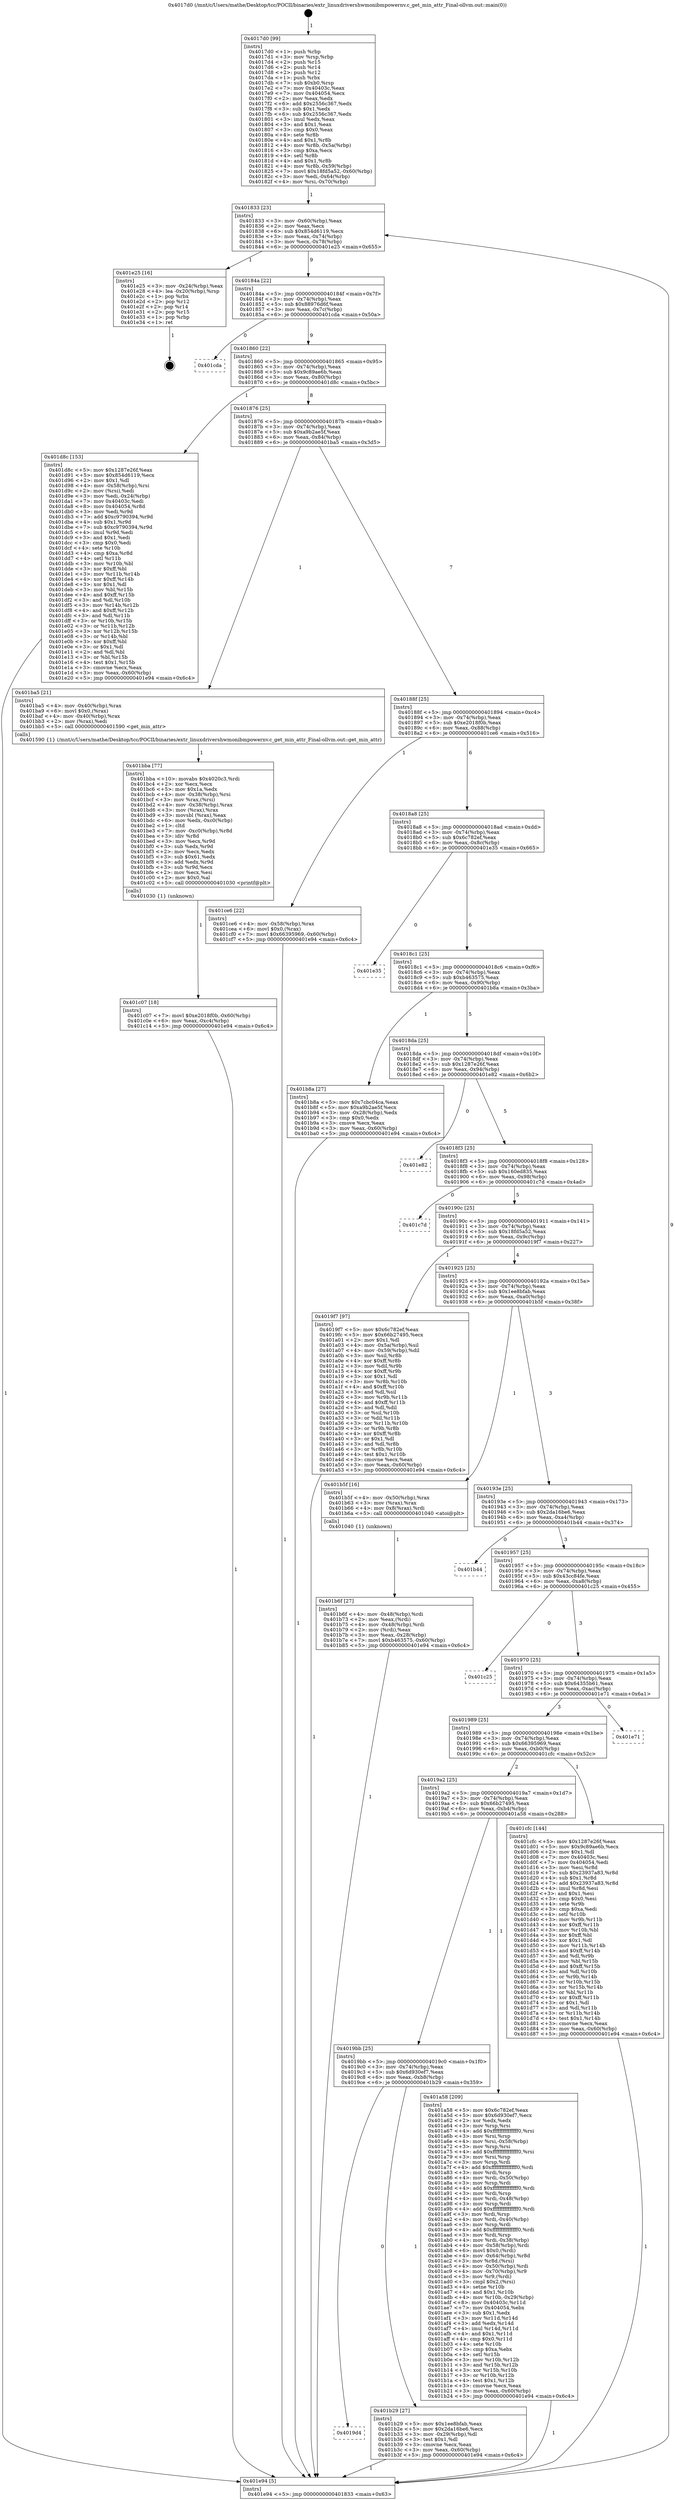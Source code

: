 digraph "0x4017d0" {
  label = "0x4017d0 (/mnt/c/Users/mathe/Desktop/tcc/POCII/binaries/extr_linuxdrivershwmonibmpowernv.c_get_min_attr_Final-ollvm.out::main(0))"
  labelloc = "t"
  node[shape=record]

  Entry [label="",width=0.3,height=0.3,shape=circle,fillcolor=black,style=filled]
  "0x401833" [label="{
     0x401833 [23]\l
     | [instrs]\l
     &nbsp;&nbsp;0x401833 \<+3\>: mov -0x60(%rbp),%eax\l
     &nbsp;&nbsp;0x401836 \<+2\>: mov %eax,%ecx\l
     &nbsp;&nbsp;0x401838 \<+6\>: sub $0x854d6119,%ecx\l
     &nbsp;&nbsp;0x40183e \<+3\>: mov %eax,-0x74(%rbp)\l
     &nbsp;&nbsp;0x401841 \<+3\>: mov %ecx,-0x78(%rbp)\l
     &nbsp;&nbsp;0x401844 \<+6\>: je 0000000000401e25 \<main+0x655\>\l
  }"]
  "0x401e25" [label="{
     0x401e25 [16]\l
     | [instrs]\l
     &nbsp;&nbsp;0x401e25 \<+3\>: mov -0x24(%rbp),%eax\l
     &nbsp;&nbsp;0x401e28 \<+4\>: lea -0x20(%rbp),%rsp\l
     &nbsp;&nbsp;0x401e2c \<+1\>: pop %rbx\l
     &nbsp;&nbsp;0x401e2d \<+2\>: pop %r12\l
     &nbsp;&nbsp;0x401e2f \<+2\>: pop %r14\l
     &nbsp;&nbsp;0x401e31 \<+2\>: pop %r15\l
     &nbsp;&nbsp;0x401e33 \<+1\>: pop %rbp\l
     &nbsp;&nbsp;0x401e34 \<+1\>: ret\l
  }"]
  "0x40184a" [label="{
     0x40184a [22]\l
     | [instrs]\l
     &nbsp;&nbsp;0x40184a \<+5\>: jmp 000000000040184f \<main+0x7f\>\l
     &nbsp;&nbsp;0x40184f \<+3\>: mov -0x74(%rbp),%eax\l
     &nbsp;&nbsp;0x401852 \<+5\>: sub $0x88976d6f,%eax\l
     &nbsp;&nbsp;0x401857 \<+3\>: mov %eax,-0x7c(%rbp)\l
     &nbsp;&nbsp;0x40185a \<+6\>: je 0000000000401cda \<main+0x50a\>\l
  }"]
  Exit [label="",width=0.3,height=0.3,shape=circle,fillcolor=black,style=filled,peripheries=2]
  "0x401cda" [label="{
     0x401cda\l
  }", style=dashed]
  "0x401860" [label="{
     0x401860 [22]\l
     | [instrs]\l
     &nbsp;&nbsp;0x401860 \<+5\>: jmp 0000000000401865 \<main+0x95\>\l
     &nbsp;&nbsp;0x401865 \<+3\>: mov -0x74(%rbp),%eax\l
     &nbsp;&nbsp;0x401868 \<+5\>: sub $0x9c89ae6b,%eax\l
     &nbsp;&nbsp;0x40186d \<+3\>: mov %eax,-0x80(%rbp)\l
     &nbsp;&nbsp;0x401870 \<+6\>: je 0000000000401d8c \<main+0x5bc\>\l
  }"]
  "0x401c07" [label="{
     0x401c07 [18]\l
     | [instrs]\l
     &nbsp;&nbsp;0x401c07 \<+7\>: movl $0xe2018f0b,-0x60(%rbp)\l
     &nbsp;&nbsp;0x401c0e \<+6\>: mov %eax,-0xc4(%rbp)\l
     &nbsp;&nbsp;0x401c14 \<+5\>: jmp 0000000000401e94 \<main+0x6c4\>\l
  }"]
  "0x401d8c" [label="{
     0x401d8c [153]\l
     | [instrs]\l
     &nbsp;&nbsp;0x401d8c \<+5\>: mov $0x1287e26f,%eax\l
     &nbsp;&nbsp;0x401d91 \<+5\>: mov $0x854d6119,%ecx\l
     &nbsp;&nbsp;0x401d96 \<+2\>: mov $0x1,%dl\l
     &nbsp;&nbsp;0x401d98 \<+4\>: mov -0x58(%rbp),%rsi\l
     &nbsp;&nbsp;0x401d9c \<+2\>: mov (%rsi),%edi\l
     &nbsp;&nbsp;0x401d9e \<+3\>: mov %edi,-0x24(%rbp)\l
     &nbsp;&nbsp;0x401da1 \<+7\>: mov 0x40403c,%edi\l
     &nbsp;&nbsp;0x401da8 \<+8\>: mov 0x404054,%r8d\l
     &nbsp;&nbsp;0x401db0 \<+3\>: mov %edi,%r9d\l
     &nbsp;&nbsp;0x401db3 \<+7\>: add $0xc9790394,%r9d\l
     &nbsp;&nbsp;0x401dba \<+4\>: sub $0x1,%r9d\l
     &nbsp;&nbsp;0x401dbe \<+7\>: sub $0xc9790394,%r9d\l
     &nbsp;&nbsp;0x401dc5 \<+4\>: imul %r9d,%edi\l
     &nbsp;&nbsp;0x401dc9 \<+3\>: and $0x1,%edi\l
     &nbsp;&nbsp;0x401dcc \<+3\>: cmp $0x0,%edi\l
     &nbsp;&nbsp;0x401dcf \<+4\>: sete %r10b\l
     &nbsp;&nbsp;0x401dd3 \<+4\>: cmp $0xa,%r8d\l
     &nbsp;&nbsp;0x401dd7 \<+4\>: setl %r11b\l
     &nbsp;&nbsp;0x401ddb \<+3\>: mov %r10b,%bl\l
     &nbsp;&nbsp;0x401dde \<+3\>: xor $0xff,%bl\l
     &nbsp;&nbsp;0x401de1 \<+3\>: mov %r11b,%r14b\l
     &nbsp;&nbsp;0x401de4 \<+4\>: xor $0xff,%r14b\l
     &nbsp;&nbsp;0x401de8 \<+3\>: xor $0x1,%dl\l
     &nbsp;&nbsp;0x401deb \<+3\>: mov %bl,%r15b\l
     &nbsp;&nbsp;0x401dee \<+4\>: and $0xff,%r15b\l
     &nbsp;&nbsp;0x401df2 \<+3\>: and %dl,%r10b\l
     &nbsp;&nbsp;0x401df5 \<+3\>: mov %r14b,%r12b\l
     &nbsp;&nbsp;0x401df8 \<+4\>: and $0xff,%r12b\l
     &nbsp;&nbsp;0x401dfc \<+3\>: and %dl,%r11b\l
     &nbsp;&nbsp;0x401dff \<+3\>: or %r10b,%r15b\l
     &nbsp;&nbsp;0x401e02 \<+3\>: or %r11b,%r12b\l
     &nbsp;&nbsp;0x401e05 \<+3\>: xor %r12b,%r15b\l
     &nbsp;&nbsp;0x401e08 \<+3\>: or %r14b,%bl\l
     &nbsp;&nbsp;0x401e0b \<+3\>: xor $0xff,%bl\l
     &nbsp;&nbsp;0x401e0e \<+3\>: or $0x1,%dl\l
     &nbsp;&nbsp;0x401e11 \<+2\>: and %dl,%bl\l
     &nbsp;&nbsp;0x401e13 \<+3\>: or %bl,%r15b\l
     &nbsp;&nbsp;0x401e16 \<+4\>: test $0x1,%r15b\l
     &nbsp;&nbsp;0x401e1a \<+3\>: cmovne %ecx,%eax\l
     &nbsp;&nbsp;0x401e1d \<+3\>: mov %eax,-0x60(%rbp)\l
     &nbsp;&nbsp;0x401e20 \<+5\>: jmp 0000000000401e94 \<main+0x6c4\>\l
  }"]
  "0x401876" [label="{
     0x401876 [25]\l
     | [instrs]\l
     &nbsp;&nbsp;0x401876 \<+5\>: jmp 000000000040187b \<main+0xab\>\l
     &nbsp;&nbsp;0x40187b \<+3\>: mov -0x74(%rbp),%eax\l
     &nbsp;&nbsp;0x40187e \<+5\>: sub $0xa9b2ae5f,%eax\l
     &nbsp;&nbsp;0x401883 \<+6\>: mov %eax,-0x84(%rbp)\l
     &nbsp;&nbsp;0x401889 \<+6\>: je 0000000000401ba5 \<main+0x3d5\>\l
  }"]
  "0x401bba" [label="{
     0x401bba [77]\l
     | [instrs]\l
     &nbsp;&nbsp;0x401bba \<+10\>: movabs $0x4020c3,%rdi\l
     &nbsp;&nbsp;0x401bc4 \<+2\>: xor %ecx,%ecx\l
     &nbsp;&nbsp;0x401bc6 \<+5\>: mov $0x1a,%edx\l
     &nbsp;&nbsp;0x401bcb \<+4\>: mov -0x38(%rbp),%rsi\l
     &nbsp;&nbsp;0x401bcf \<+3\>: mov %rax,(%rsi)\l
     &nbsp;&nbsp;0x401bd2 \<+4\>: mov -0x38(%rbp),%rax\l
     &nbsp;&nbsp;0x401bd6 \<+3\>: mov (%rax),%rax\l
     &nbsp;&nbsp;0x401bd9 \<+3\>: movsbl (%rax),%eax\l
     &nbsp;&nbsp;0x401bdc \<+6\>: mov %edx,-0xc0(%rbp)\l
     &nbsp;&nbsp;0x401be2 \<+1\>: cltd\l
     &nbsp;&nbsp;0x401be3 \<+7\>: mov -0xc0(%rbp),%r8d\l
     &nbsp;&nbsp;0x401bea \<+3\>: idiv %r8d\l
     &nbsp;&nbsp;0x401bed \<+3\>: mov %ecx,%r9d\l
     &nbsp;&nbsp;0x401bf0 \<+3\>: sub %edx,%r9d\l
     &nbsp;&nbsp;0x401bf3 \<+2\>: mov %ecx,%edx\l
     &nbsp;&nbsp;0x401bf5 \<+3\>: sub $0x61,%edx\l
     &nbsp;&nbsp;0x401bf8 \<+3\>: add %edx,%r9d\l
     &nbsp;&nbsp;0x401bfb \<+3\>: sub %r9d,%ecx\l
     &nbsp;&nbsp;0x401bfe \<+2\>: mov %ecx,%esi\l
     &nbsp;&nbsp;0x401c00 \<+2\>: mov $0x0,%al\l
     &nbsp;&nbsp;0x401c02 \<+5\>: call 0000000000401030 \<printf@plt\>\l
     | [calls]\l
     &nbsp;&nbsp;0x401030 \{1\} (unknown)\l
  }"]
  "0x401ba5" [label="{
     0x401ba5 [21]\l
     | [instrs]\l
     &nbsp;&nbsp;0x401ba5 \<+4\>: mov -0x40(%rbp),%rax\l
     &nbsp;&nbsp;0x401ba9 \<+6\>: movl $0x0,(%rax)\l
     &nbsp;&nbsp;0x401baf \<+4\>: mov -0x40(%rbp),%rax\l
     &nbsp;&nbsp;0x401bb3 \<+2\>: mov (%rax),%edi\l
     &nbsp;&nbsp;0x401bb5 \<+5\>: call 0000000000401590 \<get_min_attr\>\l
     | [calls]\l
     &nbsp;&nbsp;0x401590 \{1\} (/mnt/c/Users/mathe/Desktop/tcc/POCII/binaries/extr_linuxdrivershwmonibmpowernv.c_get_min_attr_Final-ollvm.out::get_min_attr)\l
  }"]
  "0x40188f" [label="{
     0x40188f [25]\l
     | [instrs]\l
     &nbsp;&nbsp;0x40188f \<+5\>: jmp 0000000000401894 \<main+0xc4\>\l
     &nbsp;&nbsp;0x401894 \<+3\>: mov -0x74(%rbp),%eax\l
     &nbsp;&nbsp;0x401897 \<+5\>: sub $0xe2018f0b,%eax\l
     &nbsp;&nbsp;0x40189c \<+6\>: mov %eax,-0x88(%rbp)\l
     &nbsp;&nbsp;0x4018a2 \<+6\>: je 0000000000401ce6 \<main+0x516\>\l
  }"]
  "0x401b6f" [label="{
     0x401b6f [27]\l
     | [instrs]\l
     &nbsp;&nbsp;0x401b6f \<+4\>: mov -0x48(%rbp),%rdi\l
     &nbsp;&nbsp;0x401b73 \<+2\>: mov %eax,(%rdi)\l
     &nbsp;&nbsp;0x401b75 \<+4\>: mov -0x48(%rbp),%rdi\l
     &nbsp;&nbsp;0x401b79 \<+2\>: mov (%rdi),%eax\l
     &nbsp;&nbsp;0x401b7b \<+3\>: mov %eax,-0x28(%rbp)\l
     &nbsp;&nbsp;0x401b7e \<+7\>: movl $0xb463575,-0x60(%rbp)\l
     &nbsp;&nbsp;0x401b85 \<+5\>: jmp 0000000000401e94 \<main+0x6c4\>\l
  }"]
  "0x401ce6" [label="{
     0x401ce6 [22]\l
     | [instrs]\l
     &nbsp;&nbsp;0x401ce6 \<+4\>: mov -0x58(%rbp),%rax\l
     &nbsp;&nbsp;0x401cea \<+6\>: movl $0x0,(%rax)\l
     &nbsp;&nbsp;0x401cf0 \<+7\>: movl $0x66395969,-0x60(%rbp)\l
     &nbsp;&nbsp;0x401cf7 \<+5\>: jmp 0000000000401e94 \<main+0x6c4\>\l
  }"]
  "0x4018a8" [label="{
     0x4018a8 [25]\l
     | [instrs]\l
     &nbsp;&nbsp;0x4018a8 \<+5\>: jmp 00000000004018ad \<main+0xdd\>\l
     &nbsp;&nbsp;0x4018ad \<+3\>: mov -0x74(%rbp),%eax\l
     &nbsp;&nbsp;0x4018b0 \<+5\>: sub $0x6c782ef,%eax\l
     &nbsp;&nbsp;0x4018b5 \<+6\>: mov %eax,-0x8c(%rbp)\l
     &nbsp;&nbsp;0x4018bb \<+6\>: je 0000000000401e35 \<main+0x665\>\l
  }"]
  "0x4019d4" [label="{
     0x4019d4\l
  }", style=dashed]
  "0x401e35" [label="{
     0x401e35\l
  }", style=dashed]
  "0x4018c1" [label="{
     0x4018c1 [25]\l
     | [instrs]\l
     &nbsp;&nbsp;0x4018c1 \<+5\>: jmp 00000000004018c6 \<main+0xf6\>\l
     &nbsp;&nbsp;0x4018c6 \<+3\>: mov -0x74(%rbp),%eax\l
     &nbsp;&nbsp;0x4018c9 \<+5\>: sub $0xb463575,%eax\l
     &nbsp;&nbsp;0x4018ce \<+6\>: mov %eax,-0x90(%rbp)\l
     &nbsp;&nbsp;0x4018d4 \<+6\>: je 0000000000401b8a \<main+0x3ba\>\l
  }"]
  "0x401b29" [label="{
     0x401b29 [27]\l
     | [instrs]\l
     &nbsp;&nbsp;0x401b29 \<+5\>: mov $0x1ee8bfab,%eax\l
     &nbsp;&nbsp;0x401b2e \<+5\>: mov $0x2da16be6,%ecx\l
     &nbsp;&nbsp;0x401b33 \<+3\>: mov -0x29(%rbp),%dl\l
     &nbsp;&nbsp;0x401b36 \<+3\>: test $0x1,%dl\l
     &nbsp;&nbsp;0x401b39 \<+3\>: cmovne %ecx,%eax\l
     &nbsp;&nbsp;0x401b3c \<+3\>: mov %eax,-0x60(%rbp)\l
     &nbsp;&nbsp;0x401b3f \<+5\>: jmp 0000000000401e94 \<main+0x6c4\>\l
  }"]
  "0x401b8a" [label="{
     0x401b8a [27]\l
     | [instrs]\l
     &nbsp;&nbsp;0x401b8a \<+5\>: mov $0x7cbc04ca,%eax\l
     &nbsp;&nbsp;0x401b8f \<+5\>: mov $0xa9b2ae5f,%ecx\l
     &nbsp;&nbsp;0x401b94 \<+3\>: mov -0x28(%rbp),%edx\l
     &nbsp;&nbsp;0x401b97 \<+3\>: cmp $0x0,%edx\l
     &nbsp;&nbsp;0x401b9a \<+3\>: cmove %ecx,%eax\l
     &nbsp;&nbsp;0x401b9d \<+3\>: mov %eax,-0x60(%rbp)\l
     &nbsp;&nbsp;0x401ba0 \<+5\>: jmp 0000000000401e94 \<main+0x6c4\>\l
  }"]
  "0x4018da" [label="{
     0x4018da [25]\l
     | [instrs]\l
     &nbsp;&nbsp;0x4018da \<+5\>: jmp 00000000004018df \<main+0x10f\>\l
     &nbsp;&nbsp;0x4018df \<+3\>: mov -0x74(%rbp),%eax\l
     &nbsp;&nbsp;0x4018e2 \<+5\>: sub $0x1287e26f,%eax\l
     &nbsp;&nbsp;0x4018e7 \<+6\>: mov %eax,-0x94(%rbp)\l
     &nbsp;&nbsp;0x4018ed \<+6\>: je 0000000000401e82 \<main+0x6b2\>\l
  }"]
  "0x4019bb" [label="{
     0x4019bb [25]\l
     | [instrs]\l
     &nbsp;&nbsp;0x4019bb \<+5\>: jmp 00000000004019c0 \<main+0x1f0\>\l
     &nbsp;&nbsp;0x4019c0 \<+3\>: mov -0x74(%rbp),%eax\l
     &nbsp;&nbsp;0x4019c3 \<+5\>: sub $0x6d930ef7,%eax\l
     &nbsp;&nbsp;0x4019c8 \<+6\>: mov %eax,-0xb8(%rbp)\l
     &nbsp;&nbsp;0x4019ce \<+6\>: je 0000000000401b29 \<main+0x359\>\l
  }"]
  "0x401e82" [label="{
     0x401e82\l
  }", style=dashed]
  "0x4018f3" [label="{
     0x4018f3 [25]\l
     | [instrs]\l
     &nbsp;&nbsp;0x4018f3 \<+5\>: jmp 00000000004018f8 \<main+0x128\>\l
     &nbsp;&nbsp;0x4018f8 \<+3\>: mov -0x74(%rbp),%eax\l
     &nbsp;&nbsp;0x4018fb \<+5\>: sub $0x160ed835,%eax\l
     &nbsp;&nbsp;0x401900 \<+6\>: mov %eax,-0x98(%rbp)\l
     &nbsp;&nbsp;0x401906 \<+6\>: je 0000000000401c7d \<main+0x4ad\>\l
  }"]
  "0x401a58" [label="{
     0x401a58 [209]\l
     | [instrs]\l
     &nbsp;&nbsp;0x401a58 \<+5\>: mov $0x6c782ef,%eax\l
     &nbsp;&nbsp;0x401a5d \<+5\>: mov $0x6d930ef7,%ecx\l
     &nbsp;&nbsp;0x401a62 \<+2\>: xor %edx,%edx\l
     &nbsp;&nbsp;0x401a64 \<+3\>: mov %rsp,%rsi\l
     &nbsp;&nbsp;0x401a67 \<+4\>: add $0xfffffffffffffff0,%rsi\l
     &nbsp;&nbsp;0x401a6b \<+3\>: mov %rsi,%rsp\l
     &nbsp;&nbsp;0x401a6e \<+4\>: mov %rsi,-0x58(%rbp)\l
     &nbsp;&nbsp;0x401a72 \<+3\>: mov %rsp,%rsi\l
     &nbsp;&nbsp;0x401a75 \<+4\>: add $0xfffffffffffffff0,%rsi\l
     &nbsp;&nbsp;0x401a79 \<+3\>: mov %rsi,%rsp\l
     &nbsp;&nbsp;0x401a7c \<+3\>: mov %rsp,%rdi\l
     &nbsp;&nbsp;0x401a7f \<+4\>: add $0xfffffffffffffff0,%rdi\l
     &nbsp;&nbsp;0x401a83 \<+3\>: mov %rdi,%rsp\l
     &nbsp;&nbsp;0x401a86 \<+4\>: mov %rdi,-0x50(%rbp)\l
     &nbsp;&nbsp;0x401a8a \<+3\>: mov %rsp,%rdi\l
     &nbsp;&nbsp;0x401a8d \<+4\>: add $0xfffffffffffffff0,%rdi\l
     &nbsp;&nbsp;0x401a91 \<+3\>: mov %rdi,%rsp\l
     &nbsp;&nbsp;0x401a94 \<+4\>: mov %rdi,-0x48(%rbp)\l
     &nbsp;&nbsp;0x401a98 \<+3\>: mov %rsp,%rdi\l
     &nbsp;&nbsp;0x401a9b \<+4\>: add $0xfffffffffffffff0,%rdi\l
     &nbsp;&nbsp;0x401a9f \<+3\>: mov %rdi,%rsp\l
     &nbsp;&nbsp;0x401aa2 \<+4\>: mov %rdi,-0x40(%rbp)\l
     &nbsp;&nbsp;0x401aa6 \<+3\>: mov %rsp,%rdi\l
     &nbsp;&nbsp;0x401aa9 \<+4\>: add $0xfffffffffffffff0,%rdi\l
     &nbsp;&nbsp;0x401aad \<+3\>: mov %rdi,%rsp\l
     &nbsp;&nbsp;0x401ab0 \<+4\>: mov %rdi,-0x38(%rbp)\l
     &nbsp;&nbsp;0x401ab4 \<+4\>: mov -0x58(%rbp),%rdi\l
     &nbsp;&nbsp;0x401ab8 \<+6\>: movl $0x0,(%rdi)\l
     &nbsp;&nbsp;0x401abe \<+4\>: mov -0x64(%rbp),%r8d\l
     &nbsp;&nbsp;0x401ac2 \<+3\>: mov %r8d,(%rsi)\l
     &nbsp;&nbsp;0x401ac5 \<+4\>: mov -0x50(%rbp),%rdi\l
     &nbsp;&nbsp;0x401ac9 \<+4\>: mov -0x70(%rbp),%r9\l
     &nbsp;&nbsp;0x401acd \<+3\>: mov %r9,(%rdi)\l
     &nbsp;&nbsp;0x401ad0 \<+3\>: cmpl $0x2,(%rsi)\l
     &nbsp;&nbsp;0x401ad3 \<+4\>: setne %r10b\l
     &nbsp;&nbsp;0x401ad7 \<+4\>: and $0x1,%r10b\l
     &nbsp;&nbsp;0x401adb \<+4\>: mov %r10b,-0x29(%rbp)\l
     &nbsp;&nbsp;0x401adf \<+8\>: mov 0x40403c,%r11d\l
     &nbsp;&nbsp;0x401ae7 \<+7\>: mov 0x404054,%ebx\l
     &nbsp;&nbsp;0x401aee \<+3\>: sub $0x1,%edx\l
     &nbsp;&nbsp;0x401af1 \<+3\>: mov %r11d,%r14d\l
     &nbsp;&nbsp;0x401af4 \<+3\>: add %edx,%r14d\l
     &nbsp;&nbsp;0x401af7 \<+4\>: imul %r14d,%r11d\l
     &nbsp;&nbsp;0x401afb \<+4\>: and $0x1,%r11d\l
     &nbsp;&nbsp;0x401aff \<+4\>: cmp $0x0,%r11d\l
     &nbsp;&nbsp;0x401b03 \<+4\>: sete %r10b\l
     &nbsp;&nbsp;0x401b07 \<+3\>: cmp $0xa,%ebx\l
     &nbsp;&nbsp;0x401b0a \<+4\>: setl %r15b\l
     &nbsp;&nbsp;0x401b0e \<+3\>: mov %r10b,%r12b\l
     &nbsp;&nbsp;0x401b11 \<+3\>: and %r15b,%r12b\l
     &nbsp;&nbsp;0x401b14 \<+3\>: xor %r15b,%r10b\l
     &nbsp;&nbsp;0x401b17 \<+3\>: or %r10b,%r12b\l
     &nbsp;&nbsp;0x401b1a \<+4\>: test $0x1,%r12b\l
     &nbsp;&nbsp;0x401b1e \<+3\>: cmovne %ecx,%eax\l
     &nbsp;&nbsp;0x401b21 \<+3\>: mov %eax,-0x60(%rbp)\l
     &nbsp;&nbsp;0x401b24 \<+5\>: jmp 0000000000401e94 \<main+0x6c4\>\l
  }"]
  "0x401c7d" [label="{
     0x401c7d\l
  }", style=dashed]
  "0x40190c" [label="{
     0x40190c [25]\l
     | [instrs]\l
     &nbsp;&nbsp;0x40190c \<+5\>: jmp 0000000000401911 \<main+0x141\>\l
     &nbsp;&nbsp;0x401911 \<+3\>: mov -0x74(%rbp),%eax\l
     &nbsp;&nbsp;0x401914 \<+5\>: sub $0x18fd5a52,%eax\l
     &nbsp;&nbsp;0x401919 \<+6\>: mov %eax,-0x9c(%rbp)\l
     &nbsp;&nbsp;0x40191f \<+6\>: je 00000000004019f7 \<main+0x227\>\l
  }"]
  "0x4019a2" [label="{
     0x4019a2 [25]\l
     | [instrs]\l
     &nbsp;&nbsp;0x4019a2 \<+5\>: jmp 00000000004019a7 \<main+0x1d7\>\l
     &nbsp;&nbsp;0x4019a7 \<+3\>: mov -0x74(%rbp),%eax\l
     &nbsp;&nbsp;0x4019aa \<+5\>: sub $0x66b27495,%eax\l
     &nbsp;&nbsp;0x4019af \<+6\>: mov %eax,-0xb4(%rbp)\l
     &nbsp;&nbsp;0x4019b5 \<+6\>: je 0000000000401a58 \<main+0x288\>\l
  }"]
  "0x4019f7" [label="{
     0x4019f7 [97]\l
     | [instrs]\l
     &nbsp;&nbsp;0x4019f7 \<+5\>: mov $0x6c782ef,%eax\l
     &nbsp;&nbsp;0x4019fc \<+5\>: mov $0x66b27495,%ecx\l
     &nbsp;&nbsp;0x401a01 \<+2\>: mov $0x1,%dl\l
     &nbsp;&nbsp;0x401a03 \<+4\>: mov -0x5a(%rbp),%sil\l
     &nbsp;&nbsp;0x401a07 \<+4\>: mov -0x59(%rbp),%dil\l
     &nbsp;&nbsp;0x401a0b \<+3\>: mov %sil,%r8b\l
     &nbsp;&nbsp;0x401a0e \<+4\>: xor $0xff,%r8b\l
     &nbsp;&nbsp;0x401a12 \<+3\>: mov %dil,%r9b\l
     &nbsp;&nbsp;0x401a15 \<+4\>: xor $0xff,%r9b\l
     &nbsp;&nbsp;0x401a19 \<+3\>: xor $0x1,%dl\l
     &nbsp;&nbsp;0x401a1c \<+3\>: mov %r8b,%r10b\l
     &nbsp;&nbsp;0x401a1f \<+4\>: and $0xff,%r10b\l
     &nbsp;&nbsp;0x401a23 \<+3\>: and %dl,%sil\l
     &nbsp;&nbsp;0x401a26 \<+3\>: mov %r9b,%r11b\l
     &nbsp;&nbsp;0x401a29 \<+4\>: and $0xff,%r11b\l
     &nbsp;&nbsp;0x401a2d \<+3\>: and %dl,%dil\l
     &nbsp;&nbsp;0x401a30 \<+3\>: or %sil,%r10b\l
     &nbsp;&nbsp;0x401a33 \<+3\>: or %dil,%r11b\l
     &nbsp;&nbsp;0x401a36 \<+3\>: xor %r11b,%r10b\l
     &nbsp;&nbsp;0x401a39 \<+3\>: or %r9b,%r8b\l
     &nbsp;&nbsp;0x401a3c \<+4\>: xor $0xff,%r8b\l
     &nbsp;&nbsp;0x401a40 \<+3\>: or $0x1,%dl\l
     &nbsp;&nbsp;0x401a43 \<+3\>: and %dl,%r8b\l
     &nbsp;&nbsp;0x401a46 \<+3\>: or %r8b,%r10b\l
     &nbsp;&nbsp;0x401a49 \<+4\>: test $0x1,%r10b\l
     &nbsp;&nbsp;0x401a4d \<+3\>: cmovne %ecx,%eax\l
     &nbsp;&nbsp;0x401a50 \<+3\>: mov %eax,-0x60(%rbp)\l
     &nbsp;&nbsp;0x401a53 \<+5\>: jmp 0000000000401e94 \<main+0x6c4\>\l
  }"]
  "0x401925" [label="{
     0x401925 [25]\l
     | [instrs]\l
     &nbsp;&nbsp;0x401925 \<+5\>: jmp 000000000040192a \<main+0x15a\>\l
     &nbsp;&nbsp;0x40192a \<+3\>: mov -0x74(%rbp),%eax\l
     &nbsp;&nbsp;0x40192d \<+5\>: sub $0x1ee8bfab,%eax\l
     &nbsp;&nbsp;0x401932 \<+6\>: mov %eax,-0xa0(%rbp)\l
     &nbsp;&nbsp;0x401938 \<+6\>: je 0000000000401b5f \<main+0x38f\>\l
  }"]
  "0x401e94" [label="{
     0x401e94 [5]\l
     | [instrs]\l
     &nbsp;&nbsp;0x401e94 \<+5\>: jmp 0000000000401833 \<main+0x63\>\l
  }"]
  "0x4017d0" [label="{
     0x4017d0 [99]\l
     | [instrs]\l
     &nbsp;&nbsp;0x4017d0 \<+1\>: push %rbp\l
     &nbsp;&nbsp;0x4017d1 \<+3\>: mov %rsp,%rbp\l
     &nbsp;&nbsp;0x4017d4 \<+2\>: push %r15\l
     &nbsp;&nbsp;0x4017d6 \<+2\>: push %r14\l
     &nbsp;&nbsp;0x4017d8 \<+2\>: push %r12\l
     &nbsp;&nbsp;0x4017da \<+1\>: push %rbx\l
     &nbsp;&nbsp;0x4017db \<+7\>: sub $0xb0,%rsp\l
     &nbsp;&nbsp;0x4017e2 \<+7\>: mov 0x40403c,%eax\l
     &nbsp;&nbsp;0x4017e9 \<+7\>: mov 0x404054,%ecx\l
     &nbsp;&nbsp;0x4017f0 \<+2\>: mov %eax,%edx\l
     &nbsp;&nbsp;0x4017f2 \<+6\>: add $0x2556c367,%edx\l
     &nbsp;&nbsp;0x4017f8 \<+3\>: sub $0x1,%edx\l
     &nbsp;&nbsp;0x4017fb \<+6\>: sub $0x2556c367,%edx\l
     &nbsp;&nbsp;0x401801 \<+3\>: imul %edx,%eax\l
     &nbsp;&nbsp;0x401804 \<+3\>: and $0x1,%eax\l
     &nbsp;&nbsp;0x401807 \<+3\>: cmp $0x0,%eax\l
     &nbsp;&nbsp;0x40180a \<+4\>: sete %r8b\l
     &nbsp;&nbsp;0x40180e \<+4\>: and $0x1,%r8b\l
     &nbsp;&nbsp;0x401812 \<+4\>: mov %r8b,-0x5a(%rbp)\l
     &nbsp;&nbsp;0x401816 \<+3\>: cmp $0xa,%ecx\l
     &nbsp;&nbsp;0x401819 \<+4\>: setl %r8b\l
     &nbsp;&nbsp;0x40181d \<+4\>: and $0x1,%r8b\l
     &nbsp;&nbsp;0x401821 \<+4\>: mov %r8b,-0x59(%rbp)\l
     &nbsp;&nbsp;0x401825 \<+7\>: movl $0x18fd5a52,-0x60(%rbp)\l
     &nbsp;&nbsp;0x40182c \<+3\>: mov %edi,-0x64(%rbp)\l
     &nbsp;&nbsp;0x40182f \<+4\>: mov %rsi,-0x70(%rbp)\l
  }"]
  "0x401cfc" [label="{
     0x401cfc [144]\l
     | [instrs]\l
     &nbsp;&nbsp;0x401cfc \<+5\>: mov $0x1287e26f,%eax\l
     &nbsp;&nbsp;0x401d01 \<+5\>: mov $0x9c89ae6b,%ecx\l
     &nbsp;&nbsp;0x401d06 \<+2\>: mov $0x1,%dl\l
     &nbsp;&nbsp;0x401d08 \<+7\>: mov 0x40403c,%esi\l
     &nbsp;&nbsp;0x401d0f \<+7\>: mov 0x404054,%edi\l
     &nbsp;&nbsp;0x401d16 \<+3\>: mov %esi,%r8d\l
     &nbsp;&nbsp;0x401d19 \<+7\>: sub $0x23937a83,%r8d\l
     &nbsp;&nbsp;0x401d20 \<+4\>: sub $0x1,%r8d\l
     &nbsp;&nbsp;0x401d24 \<+7\>: add $0x23937a83,%r8d\l
     &nbsp;&nbsp;0x401d2b \<+4\>: imul %r8d,%esi\l
     &nbsp;&nbsp;0x401d2f \<+3\>: and $0x1,%esi\l
     &nbsp;&nbsp;0x401d32 \<+3\>: cmp $0x0,%esi\l
     &nbsp;&nbsp;0x401d35 \<+4\>: sete %r9b\l
     &nbsp;&nbsp;0x401d39 \<+3\>: cmp $0xa,%edi\l
     &nbsp;&nbsp;0x401d3c \<+4\>: setl %r10b\l
     &nbsp;&nbsp;0x401d40 \<+3\>: mov %r9b,%r11b\l
     &nbsp;&nbsp;0x401d43 \<+4\>: xor $0xff,%r11b\l
     &nbsp;&nbsp;0x401d47 \<+3\>: mov %r10b,%bl\l
     &nbsp;&nbsp;0x401d4a \<+3\>: xor $0xff,%bl\l
     &nbsp;&nbsp;0x401d4d \<+3\>: xor $0x1,%dl\l
     &nbsp;&nbsp;0x401d50 \<+3\>: mov %r11b,%r14b\l
     &nbsp;&nbsp;0x401d53 \<+4\>: and $0xff,%r14b\l
     &nbsp;&nbsp;0x401d57 \<+3\>: and %dl,%r9b\l
     &nbsp;&nbsp;0x401d5a \<+3\>: mov %bl,%r15b\l
     &nbsp;&nbsp;0x401d5d \<+4\>: and $0xff,%r15b\l
     &nbsp;&nbsp;0x401d61 \<+3\>: and %dl,%r10b\l
     &nbsp;&nbsp;0x401d64 \<+3\>: or %r9b,%r14b\l
     &nbsp;&nbsp;0x401d67 \<+3\>: or %r10b,%r15b\l
     &nbsp;&nbsp;0x401d6a \<+3\>: xor %r15b,%r14b\l
     &nbsp;&nbsp;0x401d6d \<+3\>: or %bl,%r11b\l
     &nbsp;&nbsp;0x401d70 \<+4\>: xor $0xff,%r11b\l
     &nbsp;&nbsp;0x401d74 \<+3\>: or $0x1,%dl\l
     &nbsp;&nbsp;0x401d77 \<+3\>: and %dl,%r11b\l
     &nbsp;&nbsp;0x401d7a \<+3\>: or %r11b,%r14b\l
     &nbsp;&nbsp;0x401d7d \<+4\>: test $0x1,%r14b\l
     &nbsp;&nbsp;0x401d81 \<+3\>: cmovne %ecx,%eax\l
     &nbsp;&nbsp;0x401d84 \<+3\>: mov %eax,-0x60(%rbp)\l
     &nbsp;&nbsp;0x401d87 \<+5\>: jmp 0000000000401e94 \<main+0x6c4\>\l
  }"]
  "0x401b5f" [label="{
     0x401b5f [16]\l
     | [instrs]\l
     &nbsp;&nbsp;0x401b5f \<+4\>: mov -0x50(%rbp),%rax\l
     &nbsp;&nbsp;0x401b63 \<+3\>: mov (%rax),%rax\l
     &nbsp;&nbsp;0x401b66 \<+4\>: mov 0x8(%rax),%rdi\l
     &nbsp;&nbsp;0x401b6a \<+5\>: call 0000000000401040 \<atoi@plt\>\l
     | [calls]\l
     &nbsp;&nbsp;0x401040 \{1\} (unknown)\l
  }"]
  "0x40193e" [label="{
     0x40193e [25]\l
     | [instrs]\l
     &nbsp;&nbsp;0x40193e \<+5\>: jmp 0000000000401943 \<main+0x173\>\l
     &nbsp;&nbsp;0x401943 \<+3\>: mov -0x74(%rbp),%eax\l
     &nbsp;&nbsp;0x401946 \<+5\>: sub $0x2da16be6,%eax\l
     &nbsp;&nbsp;0x40194b \<+6\>: mov %eax,-0xa4(%rbp)\l
     &nbsp;&nbsp;0x401951 \<+6\>: je 0000000000401b44 \<main+0x374\>\l
  }"]
  "0x401989" [label="{
     0x401989 [25]\l
     | [instrs]\l
     &nbsp;&nbsp;0x401989 \<+5\>: jmp 000000000040198e \<main+0x1be\>\l
     &nbsp;&nbsp;0x40198e \<+3\>: mov -0x74(%rbp),%eax\l
     &nbsp;&nbsp;0x401991 \<+5\>: sub $0x66395969,%eax\l
     &nbsp;&nbsp;0x401996 \<+6\>: mov %eax,-0xb0(%rbp)\l
     &nbsp;&nbsp;0x40199c \<+6\>: je 0000000000401cfc \<main+0x52c\>\l
  }"]
  "0x401b44" [label="{
     0x401b44\l
  }", style=dashed]
  "0x401957" [label="{
     0x401957 [25]\l
     | [instrs]\l
     &nbsp;&nbsp;0x401957 \<+5\>: jmp 000000000040195c \<main+0x18c\>\l
     &nbsp;&nbsp;0x40195c \<+3\>: mov -0x74(%rbp),%eax\l
     &nbsp;&nbsp;0x40195f \<+5\>: sub $0x43cc84fe,%eax\l
     &nbsp;&nbsp;0x401964 \<+6\>: mov %eax,-0xa8(%rbp)\l
     &nbsp;&nbsp;0x40196a \<+6\>: je 0000000000401c25 \<main+0x455\>\l
  }"]
  "0x401e71" [label="{
     0x401e71\l
  }", style=dashed]
  "0x401c25" [label="{
     0x401c25\l
  }", style=dashed]
  "0x401970" [label="{
     0x401970 [25]\l
     | [instrs]\l
     &nbsp;&nbsp;0x401970 \<+5\>: jmp 0000000000401975 \<main+0x1a5\>\l
     &nbsp;&nbsp;0x401975 \<+3\>: mov -0x74(%rbp),%eax\l
     &nbsp;&nbsp;0x401978 \<+5\>: sub $0x64355b61,%eax\l
     &nbsp;&nbsp;0x40197d \<+6\>: mov %eax,-0xac(%rbp)\l
     &nbsp;&nbsp;0x401983 \<+6\>: je 0000000000401e71 \<main+0x6a1\>\l
  }"]
  Entry -> "0x4017d0" [label=" 1"]
  "0x401833" -> "0x401e25" [label=" 1"]
  "0x401833" -> "0x40184a" [label=" 9"]
  "0x401e25" -> Exit [label=" 1"]
  "0x40184a" -> "0x401cda" [label=" 0"]
  "0x40184a" -> "0x401860" [label=" 9"]
  "0x401d8c" -> "0x401e94" [label=" 1"]
  "0x401860" -> "0x401d8c" [label=" 1"]
  "0x401860" -> "0x401876" [label=" 8"]
  "0x401cfc" -> "0x401e94" [label=" 1"]
  "0x401876" -> "0x401ba5" [label=" 1"]
  "0x401876" -> "0x40188f" [label=" 7"]
  "0x401ce6" -> "0x401e94" [label=" 1"]
  "0x40188f" -> "0x401ce6" [label=" 1"]
  "0x40188f" -> "0x4018a8" [label=" 6"]
  "0x401c07" -> "0x401e94" [label=" 1"]
  "0x4018a8" -> "0x401e35" [label=" 0"]
  "0x4018a8" -> "0x4018c1" [label=" 6"]
  "0x401bba" -> "0x401c07" [label=" 1"]
  "0x4018c1" -> "0x401b8a" [label=" 1"]
  "0x4018c1" -> "0x4018da" [label=" 5"]
  "0x401ba5" -> "0x401bba" [label=" 1"]
  "0x4018da" -> "0x401e82" [label=" 0"]
  "0x4018da" -> "0x4018f3" [label=" 5"]
  "0x401b6f" -> "0x401e94" [label=" 1"]
  "0x4018f3" -> "0x401c7d" [label=" 0"]
  "0x4018f3" -> "0x40190c" [label=" 5"]
  "0x401b5f" -> "0x401b6f" [label=" 1"]
  "0x40190c" -> "0x4019f7" [label=" 1"]
  "0x40190c" -> "0x401925" [label=" 4"]
  "0x4019f7" -> "0x401e94" [label=" 1"]
  "0x4017d0" -> "0x401833" [label=" 1"]
  "0x401e94" -> "0x401833" [label=" 9"]
  "0x4019bb" -> "0x4019d4" [label=" 0"]
  "0x401925" -> "0x401b5f" [label=" 1"]
  "0x401925" -> "0x40193e" [label=" 3"]
  "0x4019bb" -> "0x401b29" [label=" 1"]
  "0x40193e" -> "0x401b44" [label=" 0"]
  "0x40193e" -> "0x401957" [label=" 3"]
  "0x401a58" -> "0x401e94" [label=" 1"]
  "0x401957" -> "0x401c25" [label=" 0"]
  "0x401957" -> "0x401970" [label=" 3"]
  "0x4019a2" -> "0x4019bb" [label=" 1"]
  "0x401970" -> "0x401e71" [label=" 0"]
  "0x401970" -> "0x401989" [label=" 3"]
  "0x401b8a" -> "0x401e94" [label=" 1"]
  "0x401989" -> "0x401cfc" [label=" 1"]
  "0x401989" -> "0x4019a2" [label=" 2"]
  "0x401b29" -> "0x401e94" [label=" 1"]
  "0x4019a2" -> "0x401a58" [label=" 1"]
}
